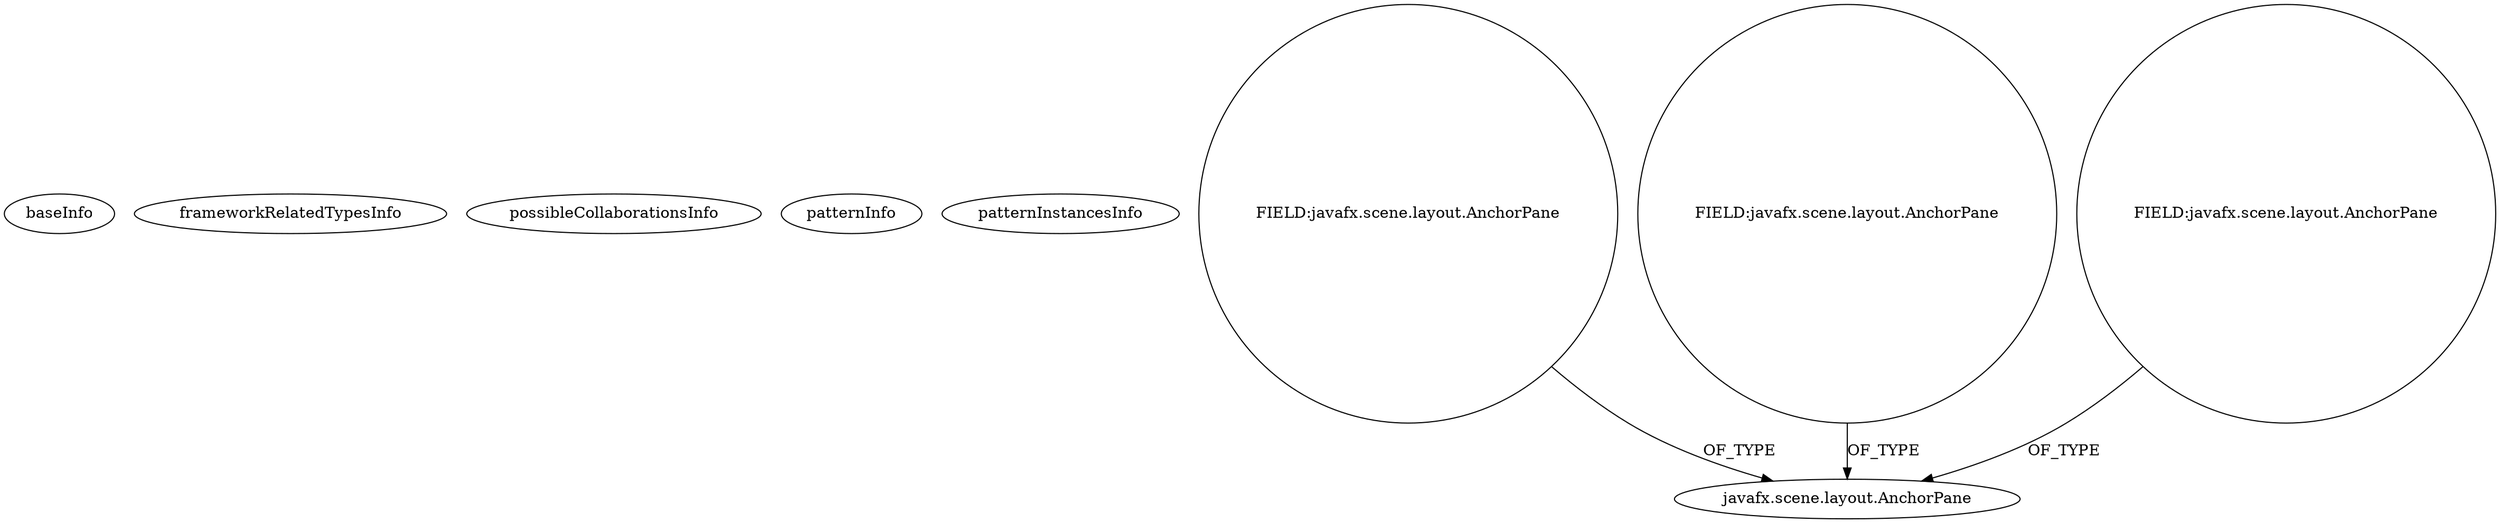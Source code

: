 digraph {
baseInfo[graphId=789,category="pattern",isAnonymous=false,possibleRelation=false]
frameworkRelatedTypesInfo[]
possibleCollaborationsInfo[]
patternInfo[frequency=5.0,patternRootClient=null]
patternInstancesInfo[0="candybibby-Snake~/candybibby-Snake/Snake-master/src/graphicsJavaFX/Controller.java~Controller~2239",1="ajithkp560-quizmaster~/ajithkp560-quizmaster/quizmaster-master/QuizProgram_SRC/QuizAdmin/src/designController.java~designController~1749",2="timyates-ShadowFX~/timyates-ShadowFX/ShadowFX-master/src/main/java/com/bloidonia/shadowtest/presentation/main/MainPresenter.java~MainPresenter~4549",3="a1153tm-FXProtoType~/a1153tm-FXProtoType/FXProtoType-master/src/prototype/LoginController.java~LoginController~1658",4="dony1990-ProsDesktop~/dony1990-ProsDesktop/ProsDesktop-master/src/nicon/NiconDesktop/guifx/DesktopViewer/DesktopViewerController.java~DesktopViewerController~2537"]
5[label="javafx.scene.layout.AnchorPane",vertexType="FRAMEWORK_CLASS_TYPE",isFrameworkType=false]
12[label="FIELD:javafx.scene.layout.AnchorPane",vertexType="FIELD_DECLARATION",isFrameworkType=false,shape=circle]
14[label="FIELD:javafx.scene.layout.AnchorPane",vertexType="FIELD_DECLARATION",isFrameworkType=false,shape=circle]
16[label="FIELD:javafx.scene.layout.AnchorPane",vertexType="FIELD_DECLARATION",isFrameworkType=false,shape=circle]
14->5[label="OF_TYPE"]
12->5[label="OF_TYPE"]
16->5[label="OF_TYPE"]
}
